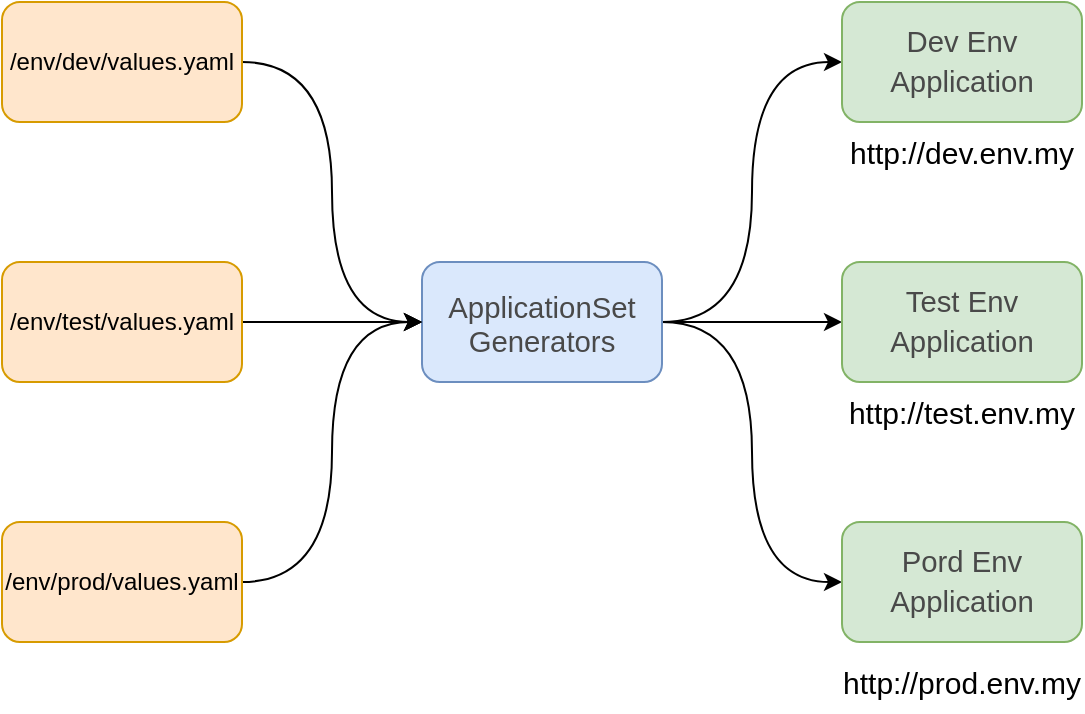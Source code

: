 <mxfile version="20.6.1" type="device"><diagram id="LDAMGRD3Q2PGb-al948N" name="第 1 页"><mxGraphModel dx="1106" dy="720" grid="1" gridSize="10" guides="1" tooltips="1" connect="1" arrows="1" fold="1" page="1" pageScale="1" pageWidth="827" pageHeight="1169" math="0" shadow="0"><root><mxCell id="0"/><mxCell id="1" parent="0"/><mxCell id="ijbshPqDZEZ9ycTCleod-1" style="edgeStyle=orthogonalEdgeStyle;curved=1;rounded=0;orthogonalLoop=1;jettySize=auto;html=1;exitX=1;exitY=0.5;exitDx=0;exitDy=0;entryX=0;entryY=0.5;entryDx=0;entryDy=0;" edge="1" parent="1" source="ijbshPqDZEZ9ycTCleod-4" target="ijbshPqDZEZ9ycTCleod-5"><mxGeometry relative="1" as="geometry"/></mxCell><mxCell id="ijbshPqDZEZ9ycTCleod-2" style="edgeStyle=orthogonalEdgeStyle;curved=1;rounded=0;orthogonalLoop=1;jettySize=auto;html=1;exitX=1;exitY=0.5;exitDx=0;exitDy=0;entryX=0;entryY=0.5;entryDx=0;entryDy=0;" edge="1" parent="1" source="ijbshPqDZEZ9ycTCleod-4" target="ijbshPqDZEZ9ycTCleod-6"><mxGeometry relative="1" as="geometry"/></mxCell><mxCell id="ijbshPqDZEZ9ycTCleod-3" style="edgeStyle=orthogonalEdgeStyle;curved=1;rounded=0;orthogonalLoop=1;jettySize=auto;html=1;exitX=1;exitY=0.5;exitDx=0;exitDy=0;entryX=0;entryY=0.5;entryDx=0;entryDy=0;" edge="1" parent="1" source="ijbshPqDZEZ9ycTCleod-4" target="ijbshPqDZEZ9ycTCleod-7"><mxGeometry relative="1" as="geometry"/></mxCell><mxCell id="ijbshPqDZEZ9ycTCleod-4" value="&lt;span data-copy-origin=&quot;https://shimo.im&quot; data-docs-delta=&quot;[[20,&amp;quot;ApplicationSet&amp;quot;]]&quot;&gt;&lt;p style=&quot;line-height: 130%; margin-bottom: 0pt; margin-top: 0pt; font-size: 11pt; color: rgb(73, 73, 73);&quot; class=&quot;ql-direction-ltr&quot;&gt;&lt;span class=&quot;ql-author-18520334&quot;&gt;ApplicationSet&lt;/span&gt;&lt;/p&gt;&lt;p style=&quot;line-height: 130%; margin-bottom: 0pt; margin-top: 0pt; font-size: 11pt; color: rgb(73, 73, 73);&quot; class=&quot;ql-direction-ltr&quot;&gt;&lt;span data-copy-origin=&quot;https://shimo.im&quot; data-docs-delta=&quot;[[20,&amp;quot;Generators&amp;quot;]]&quot;&gt;&lt;/span&gt;&lt;/p&gt;&lt;p style=&quot;line-height: 100%;margin-bottom: 0pt;margin-top: 0pt;font-size: 11pt;color: #494949;&quot; class=&quot;ql-direction-ltr&quot;&gt;&lt;span style=&quot;&quot; class=&quot;ql-author-18520334&quot;&gt;Generators&lt;/span&gt;&lt;/p&gt;&lt;/span&gt;" style="rounded=1;whiteSpace=wrap;html=1;fillColor=#dae8fc;strokeColor=#6c8ebf;" vertex="1" parent="1"><mxGeometry x="340" y="360" width="120" height="60" as="geometry"/></mxCell><mxCell id="ijbshPqDZEZ9ycTCleod-5" value="&lt;span data-copy-origin=&quot;https://shimo.im&quot; data-docs-delta=&quot;[[20,&amp;quot;ApplicationSet&amp;quot;]]&quot;&gt;&lt;p style=&quot;line-height: 130%; margin-bottom: 0pt; margin-top: 0pt; font-size: 11pt; color: rgb(73, 73, 73);&quot; class=&quot;ql-direction-ltr&quot;&gt;&lt;span class=&quot;ql-author-18520334&quot;&gt;Dev Env&lt;/span&gt;&lt;/p&gt;&lt;p style=&quot;line-height: 130%; margin-bottom: 0pt; margin-top: 0pt; font-size: 11pt; color: rgb(73, 73, 73);&quot; class=&quot;ql-direction-ltr&quot;&gt;&lt;span class=&quot;ql-author-18520334&quot;&gt;Application&lt;/span&gt;&lt;/p&gt;&lt;/span&gt;" style="rounded=1;whiteSpace=wrap;html=1;fillColor=#d5e8d4;strokeColor=#82b366;" vertex="1" parent="1"><mxGeometry x="550" y="230" width="120" height="60" as="geometry"/></mxCell><mxCell id="ijbshPqDZEZ9ycTCleod-6" value="&lt;span data-copy-origin=&quot;https://shimo.im&quot; data-docs-delta=&quot;[[20,&amp;quot;ApplicationSet&amp;quot;]]&quot;&gt;&lt;p style=&quot;line-height: 19.067px; margin-bottom: 0pt; margin-top: 0pt; font-size: 11pt; color: rgb(73, 73, 73);&quot; class=&quot;ql-direction-ltr&quot;&gt;&lt;span class=&quot;ql-author-18520334&quot;&gt;Test Env&lt;/span&gt;&lt;/p&gt;&lt;p style=&quot;line-height: 19.067px; margin-bottom: 0pt; margin-top: 0pt; font-size: 11pt; color: rgb(73, 73, 73);&quot; class=&quot;ql-direction-ltr&quot;&gt;&lt;span class=&quot;ql-author-18520334&quot;&gt;Application&lt;/span&gt;&lt;/p&gt;&lt;/span&gt;" style="rounded=1;whiteSpace=wrap;html=1;fillColor=#d5e8d4;strokeColor=#82b366;" vertex="1" parent="1"><mxGeometry x="550" y="360" width="120" height="60" as="geometry"/></mxCell><mxCell id="ijbshPqDZEZ9ycTCleod-7" value="&lt;span data-copy-origin=&quot;https://shimo.im&quot; data-docs-delta=&quot;[[20,&amp;quot;ApplicationSet&amp;quot;]]&quot;&gt;&lt;p style=&quot;line-height: 19.067px; margin-bottom: 0pt; margin-top: 0pt; font-size: 11pt; color: rgb(73, 73, 73);&quot; class=&quot;ql-direction-ltr&quot;&gt;&lt;span class=&quot;ql-author-18520334&quot;&gt;Pord Env&lt;/span&gt;&lt;/p&gt;&lt;p style=&quot;line-height: 19.067px; margin-bottom: 0pt; margin-top: 0pt; font-size: 11pt; color: rgb(73, 73, 73);&quot; class=&quot;ql-direction-ltr&quot;&gt;&lt;span class=&quot;ql-author-18520334&quot;&gt;Application&lt;/span&gt;&lt;/p&gt;&lt;/span&gt;" style="rounded=1;whiteSpace=wrap;html=1;fillColor=#d5e8d4;strokeColor=#82b366;" vertex="1" parent="1"><mxGeometry x="550" y="490" width="120" height="60" as="geometry"/></mxCell><mxCell id="ijbshPqDZEZ9ycTCleod-8" style="edgeStyle=orthogonalEdgeStyle;rounded=0;orthogonalLoop=1;jettySize=auto;html=1;exitX=1;exitY=0.5;exitDx=0;exitDy=0;entryX=0;entryY=0.5;entryDx=0;entryDy=0;curved=1;" edge="1" parent="1" source="ijbshPqDZEZ9ycTCleod-9" target="ijbshPqDZEZ9ycTCleod-4"><mxGeometry relative="1" as="geometry"/></mxCell><mxCell id="ijbshPqDZEZ9ycTCleod-9" value="/env/dev/values.yaml" style="rounded=1;whiteSpace=wrap;html=1;fillColor=#ffe6cc;strokeColor=#d79b00;" vertex="1" parent="1"><mxGeometry x="130" y="230" width="120" height="60" as="geometry"/></mxCell><mxCell id="ijbshPqDZEZ9ycTCleod-10" style="edgeStyle=orthogonalEdgeStyle;curved=1;rounded=0;orthogonalLoop=1;jettySize=auto;html=1;exitX=1;exitY=0.5;exitDx=0;exitDy=0;entryX=0;entryY=0.5;entryDx=0;entryDy=0;" edge="1" parent="1" source="ijbshPqDZEZ9ycTCleod-11" target="ijbshPqDZEZ9ycTCleod-4"><mxGeometry relative="1" as="geometry"/></mxCell><mxCell id="ijbshPqDZEZ9ycTCleod-11" value="/env/test/values.yaml" style="rounded=1;whiteSpace=wrap;html=1;fillColor=#ffe6cc;strokeColor=#d79b00;" vertex="1" parent="1"><mxGeometry x="130" y="360" width="120" height="60" as="geometry"/></mxCell><mxCell id="ijbshPqDZEZ9ycTCleod-12" style="edgeStyle=orthogonalEdgeStyle;curved=1;rounded=0;orthogonalLoop=1;jettySize=auto;html=1;entryX=0;entryY=0.5;entryDx=0;entryDy=0;" edge="1" parent="1" source="ijbshPqDZEZ9ycTCleod-13" target="ijbshPqDZEZ9ycTCleod-4"><mxGeometry relative="1" as="geometry"><mxPoint x="310" y="470" as="targetPoint"/></mxGeometry></mxCell><mxCell id="ijbshPqDZEZ9ycTCleod-13" value="/env/prod/values.yaml" style="rounded=1;whiteSpace=wrap;html=1;fillColor=#ffe6cc;strokeColor=#d79b00;" vertex="1" parent="1"><mxGeometry x="130" y="490" width="120" height="60" as="geometry"/></mxCell><mxCell id="ijbshPqDZEZ9ycTCleod-16" value="http://dev.env.my" style="text;html=1;align=center;verticalAlign=middle;whiteSpace=wrap;rounded=0;fontSize=15;" vertex="1" parent="1"><mxGeometry x="555" y="290" width="110" height="30" as="geometry"/></mxCell><mxCell id="ijbshPqDZEZ9ycTCleod-17" value="http://test.env.my" style="text;html=1;strokeColor=none;fillColor=none;align=center;verticalAlign=middle;whiteSpace=wrap;rounded=0;fontSize=15;" vertex="1" parent="1"><mxGeometry x="555" y="420" width="110" height="30" as="geometry"/></mxCell><mxCell id="ijbshPqDZEZ9ycTCleod-18" value="http://prod.env.my" style="text;html=1;strokeColor=none;fillColor=none;align=center;verticalAlign=middle;whiteSpace=wrap;rounded=0;fontSize=15;" vertex="1" parent="1"><mxGeometry x="555" y="555" width="110" height="30" as="geometry"/></mxCell></root></mxGraphModel></diagram></mxfile>